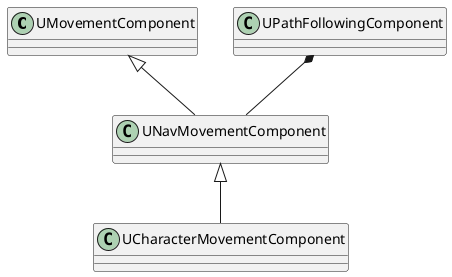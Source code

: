 @startuml
UMovementComponent <|-- UNavMovementComponent
UNavMovementComponent <|-- UCharacterMovementComponent
UPathFollowingComponent *-- UNavMovementComponent
@enduml

@startuml
AAIController --> AAIController : MoveTo
AAIController --> AAIController : RequestMove
AAIController --> UPathFollowingComponent : RequestMove
UPathFollowingComponent --> UPathFollowingComponent : UpdateMovementComonent
UPathFollowingComponent --> UPathFollowingComponent : OnPathUpdate
UPathFollowingComponent --> UPathFollowingComponent : SetMoveSegment
@enduml

@startuml
FGraphTask --> UPathFollowingComponent : TickComponent
UPathFollowingComponent --> UPathFollowingComponent : FollowingPathSegment
UPathFollowingComponent --> UCharacterMovementComponent : RequestDirectMove
FGraphTask --> UCharacterMovementComponent : TickComponent
UCharacterMovementComponent --> UCharacterMovementComponent : PerformMovement
UCharacterMovementComponent --> UCharacterMovementComponent : StartNewPhysics
UCharacterMovementComponent --> UCharacterMovementComponent : PhysWalking
UCharacterMovementComponent --> UCharacterMovementComponent : MoveAlongFloor
@enduml